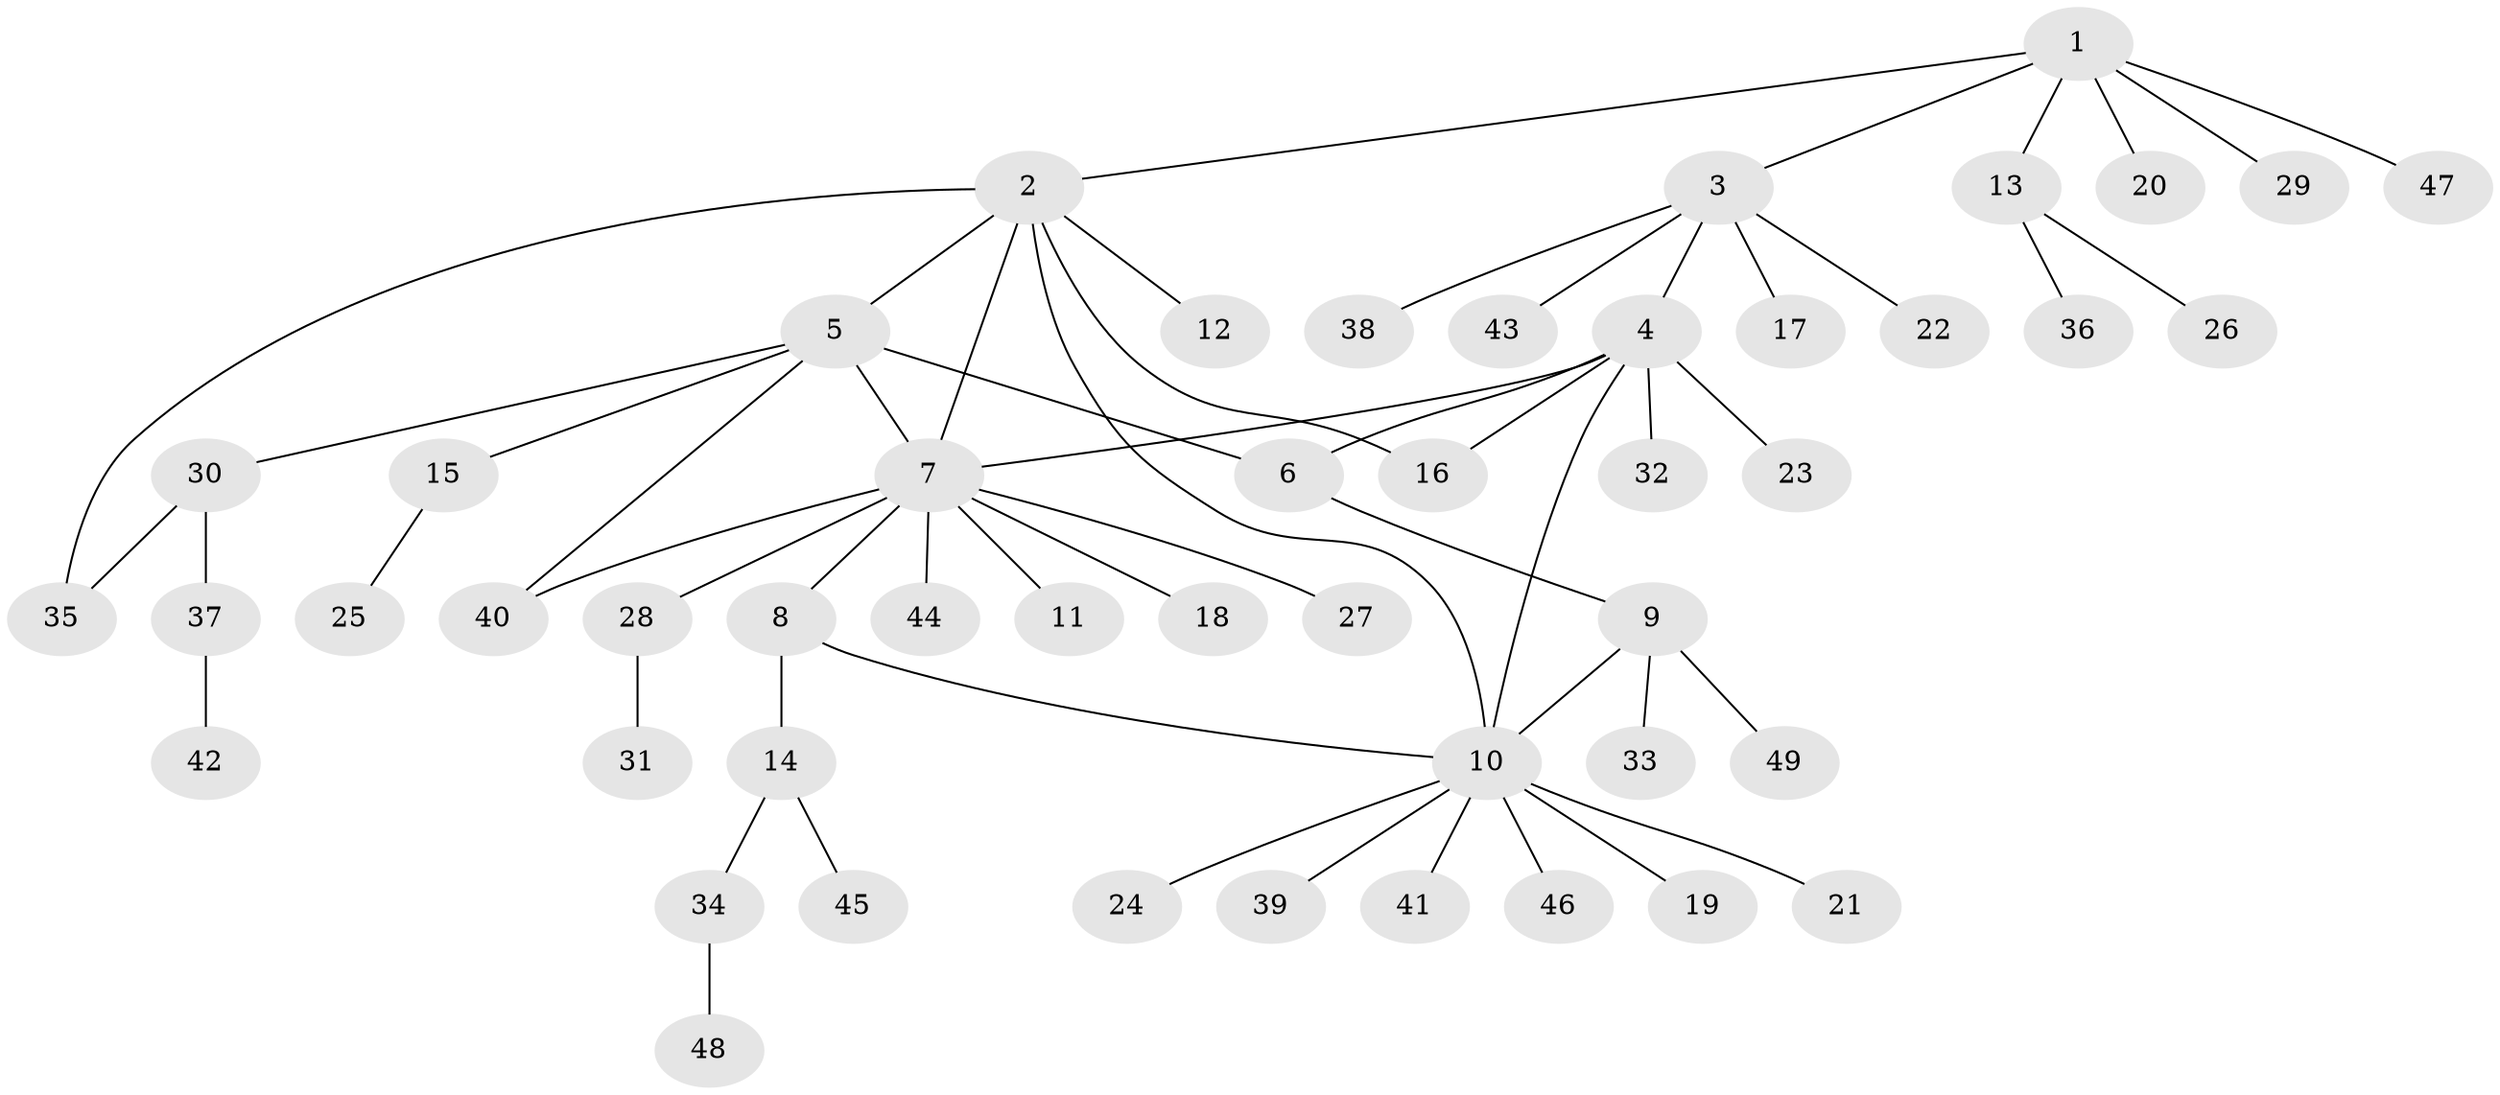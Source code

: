// Generated by graph-tools (version 1.1) at 2025/37/03/09/25 02:37:35]
// undirected, 49 vertices, 57 edges
graph export_dot {
graph [start="1"]
  node [color=gray90,style=filled];
  1;
  2;
  3;
  4;
  5;
  6;
  7;
  8;
  9;
  10;
  11;
  12;
  13;
  14;
  15;
  16;
  17;
  18;
  19;
  20;
  21;
  22;
  23;
  24;
  25;
  26;
  27;
  28;
  29;
  30;
  31;
  32;
  33;
  34;
  35;
  36;
  37;
  38;
  39;
  40;
  41;
  42;
  43;
  44;
  45;
  46;
  47;
  48;
  49;
  1 -- 2;
  1 -- 3;
  1 -- 13;
  1 -- 20;
  1 -- 29;
  1 -- 47;
  2 -- 5;
  2 -- 7;
  2 -- 10;
  2 -- 12;
  2 -- 16;
  2 -- 35;
  3 -- 4;
  3 -- 17;
  3 -- 22;
  3 -- 38;
  3 -- 43;
  4 -- 6;
  4 -- 7;
  4 -- 10;
  4 -- 16;
  4 -- 23;
  4 -- 32;
  5 -- 6;
  5 -- 7;
  5 -- 15;
  5 -- 30;
  5 -- 40;
  6 -- 9;
  7 -- 8;
  7 -- 11;
  7 -- 18;
  7 -- 27;
  7 -- 28;
  7 -- 40;
  7 -- 44;
  8 -- 10;
  8 -- 14;
  9 -- 10;
  9 -- 33;
  9 -- 49;
  10 -- 19;
  10 -- 21;
  10 -- 24;
  10 -- 39;
  10 -- 41;
  10 -- 46;
  13 -- 26;
  13 -- 36;
  14 -- 34;
  14 -- 45;
  15 -- 25;
  28 -- 31;
  30 -- 35;
  30 -- 37;
  34 -- 48;
  37 -- 42;
}
